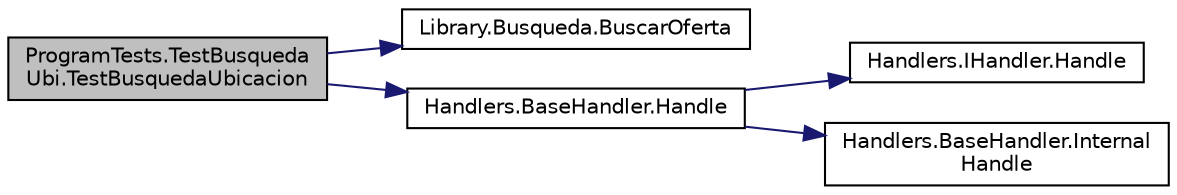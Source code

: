 digraph "ProgramTests.TestBusquedaUbi.TestBusquedaUbicacion"
{
 // INTERACTIVE_SVG=YES
 // LATEX_PDF_SIZE
  edge [fontname="Helvetica",fontsize="10",labelfontname="Helvetica",labelfontsize="10"];
  node [fontname="Helvetica",fontsize="10",shape=record];
  rankdir="LR";
  Node1 [label="ProgramTests.TestBusqueda\lUbi.TestBusquedaUbicacion",height=0.2,width=0.4,color="black", fillcolor="grey75", style="filled", fontcolor="black",tooltip="Este test prueba la busqueda por ubicación."];
  Node1 -> Node2 [color="midnightblue",fontsize="10",style="solid",fontname="Helvetica"];
  Node2 [label="Library.Busqueda.BuscarOferta",height=0.2,width=0.4,color="black", fillcolor="white", style="filled",URL="$classLibrary_1_1Busqueda.html#abf75d4c612f608449c7abf723020cd92",tooltip="La función para buscar ofertas reciben un string con las palabras a buscar y revisa cada oferta para ..."];
  Node1 -> Node3 [color="midnightblue",fontsize="10",style="solid",fontname="Helvetica"];
  Node3 [label="Handlers.BaseHandler.Handle",height=0.2,width=0.4,color="black", fillcolor="white", style="filled",URL="$classHandlers_1_1BaseHandler.html#af57875ebe4cc0deb8a06ae86cbb89817",tooltip="Procesa el mensaje o la pasa al siguiente \"handler\" si existe."];
  Node3 -> Node4 [color="midnightblue",fontsize="10",style="solid",fontname="Helvetica"];
  Node4 [label="Handlers.IHandler.Handle",height=0.2,width=0.4,color="black", fillcolor="white", style="filled",URL="$interfaceHandlers_1_1IHandler.html#a541a3c9f352c8760d85fdb620f3653a8",tooltip="Procesa el mensaje o la pasa al siguiente \"handler\" si existe."];
  Node3 -> Node5 [color="midnightblue",fontsize="10",style="solid",fontname="Helvetica"];
  Node5 [label="Handlers.BaseHandler.Internal\lHandle",height=0.2,width=0.4,color="black", fillcolor="white", style="filled",URL="$classHandlers_1_1BaseHandler.html#ab8eb809015c82d9e7b788d13597a1b2b",tooltip="Este método debe ser sobreescrito por las clases sucesores. La clase sucesora procesa el mensaje y re..."];
}
